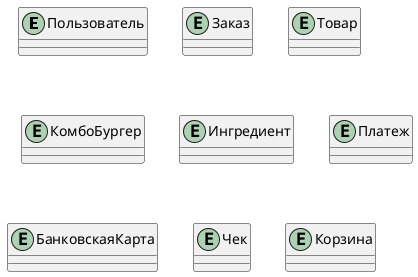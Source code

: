 @startuml
entity Пользователь {
}

entity Заказ {
}

entity Товар {
}

entity КомбоБургер {
}

entity Ингредиент {

}


entity Платеж {

}

entity БанковскаяКарта {

}


entity Чек {
}

entity Корзина {
}
@enduml